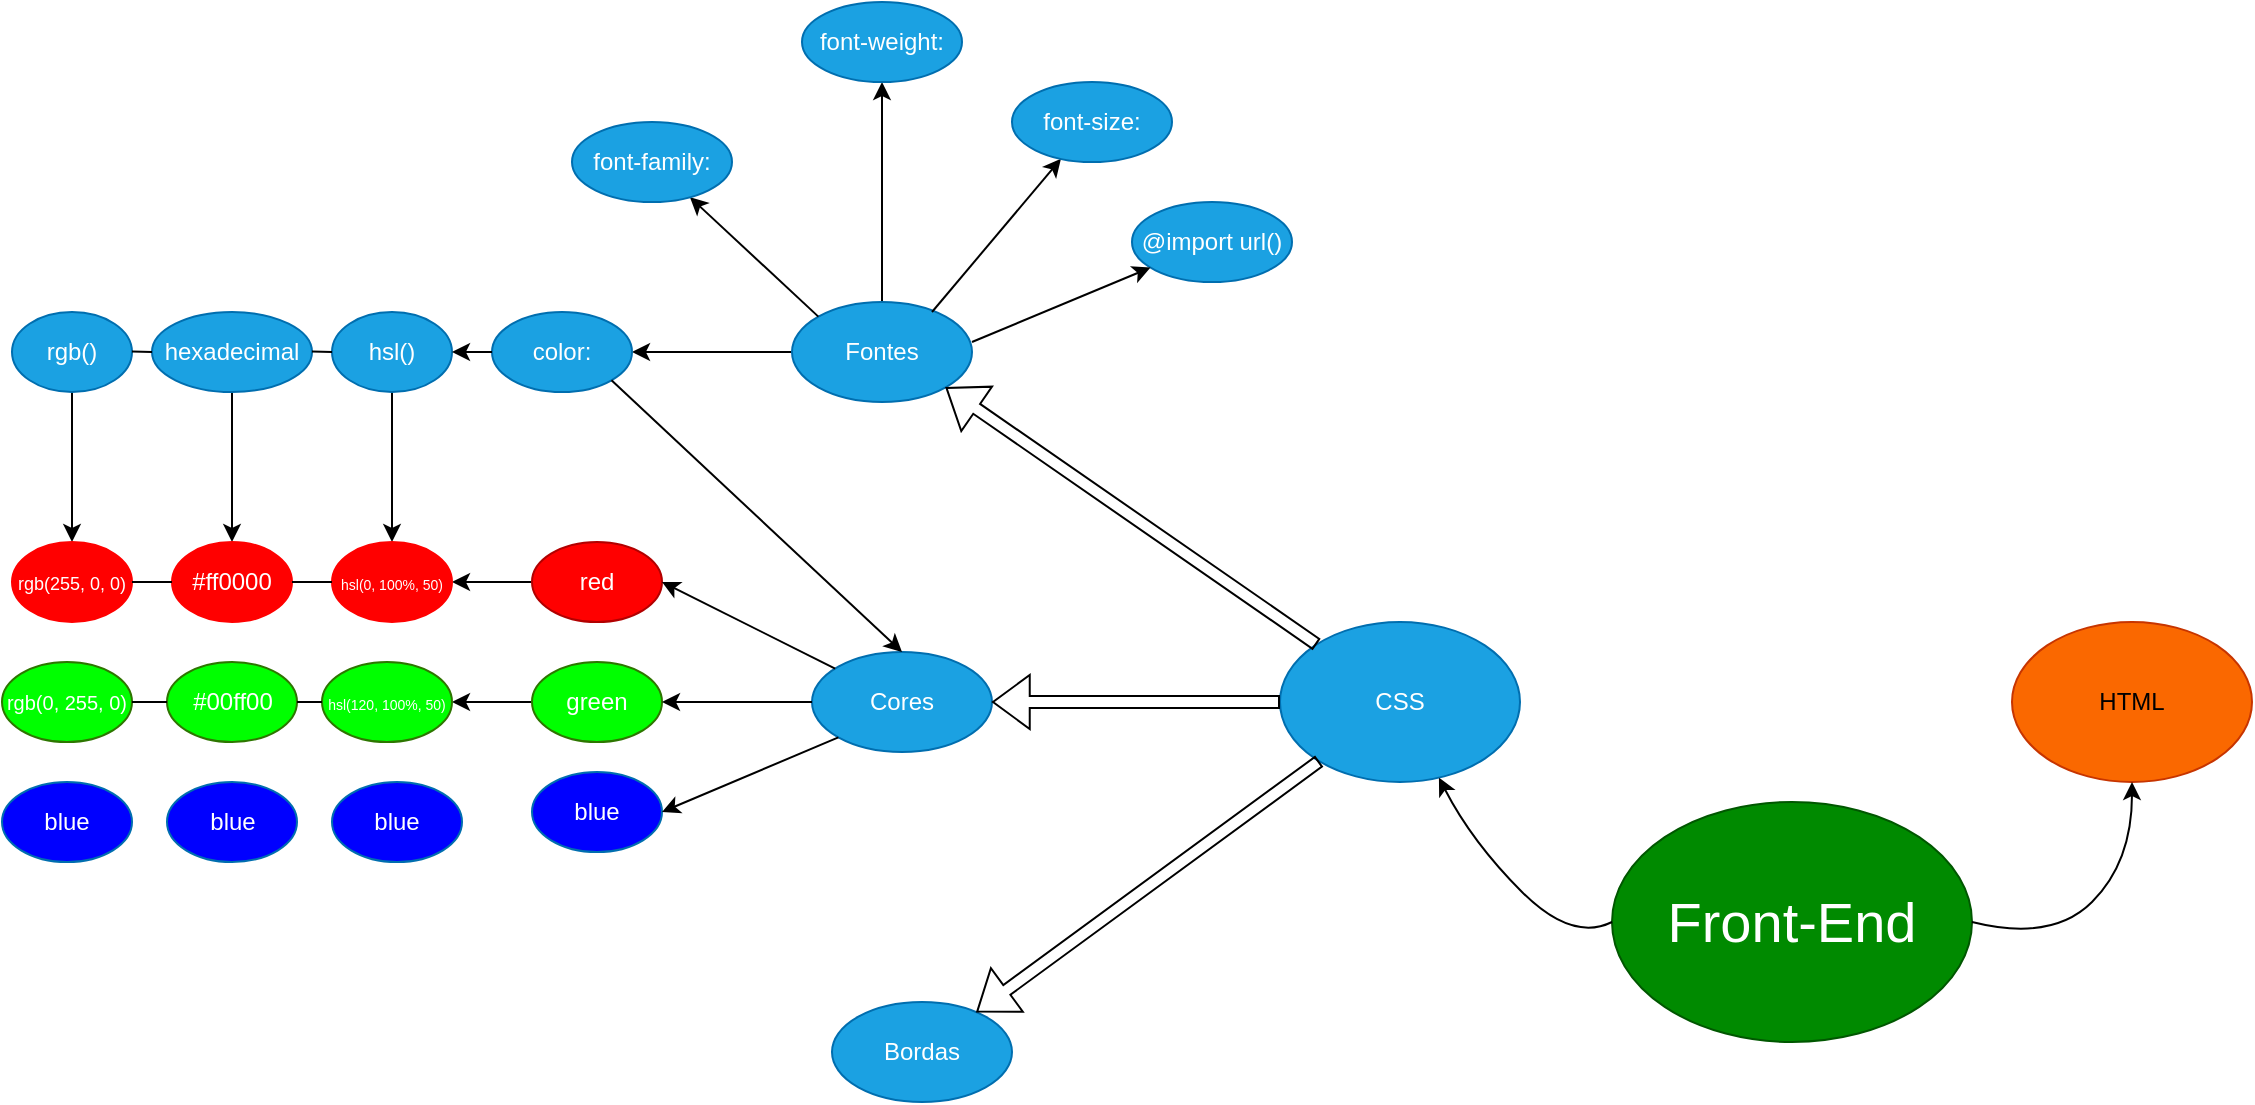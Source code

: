 <mxfile version="20.7.4" type="github">
  <diagram id="JXbd3Xh_fMig0dIp4bEp" name="Página-1">
    <mxGraphModel dx="574" dy="305" grid="1" gridSize="10" guides="1" tooltips="1" connect="1" arrows="1" fold="1" page="1" pageScale="1" pageWidth="1920" pageHeight="1200" math="0" shadow="0">
      <root>
        <mxCell id="0" />
        <mxCell id="1" parent="0" />
        <mxCell id="tiq8Vk0MEegw2YPeXYxS-1" value="CSS" style="ellipse;whiteSpace=wrap;html=1;fillColor=#1ba1e2;fontColor=#ffffff;strokeColor=#006EAF;" vertex="1" parent="1">
          <mxGeometry x="654" y="440" width="120" height="80" as="geometry" />
        </mxCell>
        <mxCell id="tiq8Vk0MEegw2YPeXYxS-2" value="&lt;font style=&quot;font-size: 28px;&quot;&gt;Front-End&lt;/font&gt;" style="ellipse;whiteSpace=wrap;html=1;fillColor=#008a00;fontColor=#ffffff;strokeColor=#005700;" vertex="1" parent="1">
          <mxGeometry x="820" y="530" width="180" height="120" as="geometry" />
        </mxCell>
        <mxCell id="tiq8Vk0MEegw2YPeXYxS-3" value="&lt;div style=&quot;font-size: 12px;&quot;&gt;&lt;font style=&quot;font-size: 12px;&quot;&gt;HTML&lt;/font&gt;&lt;/div&gt;" style="ellipse;whiteSpace=wrap;html=1;fontSize=28;fillColor=#fa6800;fontColor=#000000;strokeColor=#C73500;" vertex="1" parent="1">
          <mxGeometry x="1020" y="440" width="120" height="80" as="geometry" />
        </mxCell>
        <mxCell id="tiq8Vk0MEegw2YPeXYxS-5" value="" style="curved=1;endArrow=classic;html=1;rounded=0;fontSize=12;exitX=0;exitY=0.5;exitDx=0;exitDy=0;" edge="1" parent="1" source="tiq8Vk0MEegw2YPeXYxS-2" target="tiq8Vk0MEegw2YPeXYxS-1">
          <mxGeometry width="50" height="50" relative="1" as="geometry">
            <mxPoint x="750" y="600" as="sourcePoint" />
            <mxPoint x="800" y="550" as="targetPoint" />
            <Array as="points">
              <mxPoint x="800" y="600" />
              <mxPoint x="750" y="550" />
            </Array>
          </mxGeometry>
        </mxCell>
        <mxCell id="tiq8Vk0MEegw2YPeXYxS-7" value="" style="curved=1;endArrow=classic;html=1;rounded=0;fontSize=12;entryX=0.5;entryY=1;entryDx=0;entryDy=0;exitX=1;exitY=0.5;exitDx=0;exitDy=0;" edge="1" parent="1" source="tiq8Vk0MEegw2YPeXYxS-2" target="tiq8Vk0MEegw2YPeXYxS-3">
          <mxGeometry width="50" height="50" relative="1" as="geometry">
            <mxPoint x="1040" y="600" as="sourcePoint" />
            <mxPoint x="1090" y="550" as="targetPoint" />
            <Array as="points">
              <mxPoint x="1040" y="600" />
              <mxPoint x="1080" y="560" />
            </Array>
          </mxGeometry>
        </mxCell>
        <mxCell id="tiq8Vk0MEegw2YPeXYxS-10" value="Cores" style="ellipse;whiteSpace=wrap;html=1;fillColor=#1ba1e2;fontColor=#ffffff;strokeColor=#006EAF;" vertex="1" parent="1">
          <mxGeometry x="420" y="455" width="90" height="50" as="geometry" />
        </mxCell>
        <mxCell id="tiq8Vk0MEegw2YPeXYxS-19" value="" style="edgeStyle=orthogonalEdgeStyle;rounded=0;orthogonalLoop=1;jettySize=auto;html=1;fontSize=12;exitX=0.5;exitY=0;exitDx=0;exitDy=0;" edge="1" parent="1" source="tiq8Vk0MEegw2YPeXYxS-12" target="tiq8Vk0MEegw2YPeXYxS-16">
          <mxGeometry x="0.303" y="-10" relative="1" as="geometry">
            <Array as="points">
              <mxPoint x="455" y="220" />
              <mxPoint x="455" y="220" />
            </Array>
            <mxPoint as="offset" />
          </mxGeometry>
        </mxCell>
        <mxCell id="tiq8Vk0MEegw2YPeXYxS-21" style="edgeStyle=orthogonalEdgeStyle;rounded=0;orthogonalLoop=1;jettySize=auto;html=1;fontSize=12;" edge="1" parent="1" source="tiq8Vk0MEegw2YPeXYxS-12" target="tiq8Vk0MEegw2YPeXYxS-20">
          <mxGeometry relative="1" as="geometry" />
        </mxCell>
        <mxCell id="tiq8Vk0MEegw2YPeXYxS-12" value="Fontes" style="ellipse;whiteSpace=wrap;html=1;fillColor=#1ba1e2;fontColor=#ffffff;strokeColor=#006EAF;" vertex="1" parent="1">
          <mxGeometry x="410" y="280" width="90" height="50" as="geometry" />
        </mxCell>
        <mxCell id="tiq8Vk0MEegw2YPeXYxS-14" value="Bordas" style="ellipse;whiteSpace=wrap;html=1;fillColor=#1ba1e2;fontColor=#ffffff;strokeColor=#006EAF;" vertex="1" parent="1">
          <mxGeometry x="430" y="630" width="90" height="50" as="geometry" />
        </mxCell>
        <mxCell id="tiq8Vk0MEegw2YPeXYxS-16" value="font-weight:" style="ellipse;whiteSpace=wrap;html=1;fillColor=#1ba1e2;fontColor=#ffffff;strokeColor=#006EAF;" vertex="1" parent="1">
          <mxGeometry x="415" y="130" width="80" height="40" as="geometry" />
        </mxCell>
        <mxCell id="tiq8Vk0MEegw2YPeXYxS-20" value="color:" style="ellipse;whiteSpace=wrap;html=1;fillColor=#1ba1e2;fontColor=#ffffff;strokeColor=#006EAF;fontSize=12;" vertex="1" parent="1">
          <mxGeometry x="260" y="285" width="70" height="40" as="geometry" />
        </mxCell>
        <mxCell id="tiq8Vk0MEegw2YPeXYxS-29" value="" style="endArrow=classic;html=1;rounded=0;fontSize=12;exitX=0;exitY=0;exitDx=0;exitDy=0;" edge="1" parent="1" source="tiq8Vk0MEegw2YPeXYxS-12" target="tiq8Vk0MEegw2YPeXYxS-31">
          <mxGeometry width="50" height="50" relative="1" as="geometry">
            <mxPoint x="370" y="280" as="sourcePoint" />
            <mxPoint x="340" y="210" as="targetPoint" />
          </mxGeometry>
        </mxCell>
        <mxCell id="tiq8Vk0MEegw2YPeXYxS-31" value="font-family:" style="ellipse;whiteSpace=wrap;html=1;fillColor=#1ba1e2;fontColor=#ffffff;strokeColor=#006EAF;" vertex="1" parent="1">
          <mxGeometry x="300" y="190" width="80" height="40" as="geometry" />
        </mxCell>
        <mxCell id="tiq8Vk0MEegw2YPeXYxS-32" value="" style="endArrow=classic;html=1;rounded=0;fontSize=12;entryX=0.5;entryY=0;entryDx=0;entryDy=0;exitX=1;exitY=1;exitDx=0;exitDy=0;" edge="1" parent="1" source="tiq8Vk0MEegw2YPeXYxS-20" target="tiq8Vk0MEegw2YPeXYxS-10">
          <mxGeometry width="50" height="50" relative="1" as="geometry">
            <mxPoint x="340" y="420" as="sourcePoint" />
            <mxPoint x="390" y="370" as="targetPoint" />
          </mxGeometry>
        </mxCell>
        <mxCell id="tiq8Vk0MEegw2YPeXYxS-33" value="" style="endArrow=classic;html=1;rounded=0;fontSize=12;" edge="1" parent="1" target="tiq8Vk0MEegw2YPeXYxS-34">
          <mxGeometry width="50" height="50" relative="1" as="geometry">
            <mxPoint x="480" y="285" as="sourcePoint" />
            <mxPoint x="550" y="200" as="targetPoint" />
          </mxGeometry>
        </mxCell>
        <mxCell id="tiq8Vk0MEegw2YPeXYxS-34" value="font-size:" style="ellipse;whiteSpace=wrap;html=1;fillColor=#1ba1e2;fontColor=#ffffff;strokeColor=#006EAF;" vertex="1" parent="1">
          <mxGeometry x="520" y="170" width="80" height="40" as="geometry" />
        </mxCell>
        <mxCell id="tiq8Vk0MEegw2YPeXYxS-35" value="" style="shape=flexArrow;endArrow=classic;html=1;rounded=0;fontSize=12;width=6;endSize=5.79;entryX=1;entryY=1;entryDx=0;entryDy=0;" edge="1" parent="1" source="tiq8Vk0MEegw2YPeXYxS-1" target="tiq8Vk0MEegw2YPeXYxS-12">
          <mxGeometry width="50" height="50" relative="1" as="geometry">
            <mxPoint x="680" y="440" as="sourcePoint" />
            <mxPoint x="550" y="370" as="targetPoint" />
          </mxGeometry>
        </mxCell>
        <mxCell id="tiq8Vk0MEegw2YPeXYxS-36" value="" style="shape=flexArrow;endArrow=classic;html=1;rounded=0;fontSize=12;width=6;endSize=5.79;entryX=1;entryY=0.5;entryDx=0;entryDy=0;" edge="1" parent="1" source="tiq8Vk0MEegw2YPeXYxS-1" target="tiq8Vk0MEegw2YPeXYxS-10">
          <mxGeometry width="50" height="50" relative="1" as="geometry">
            <mxPoint x="685.54" y="608.521" as="sourcePoint" />
            <mxPoint x="500.0" y="479.998" as="targetPoint" />
          </mxGeometry>
        </mxCell>
        <mxCell id="tiq8Vk0MEegw2YPeXYxS-38" value="" style="shape=flexArrow;endArrow=classic;html=1;rounded=0;fontSize=12;width=6;endSize=5.79;" edge="1" parent="1" source="tiq8Vk0MEegw2YPeXYxS-1" target="tiq8Vk0MEegw2YPeXYxS-14">
          <mxGeometry width="50" height="50" relative="1" as="geometry">
            <mxPoint x="664" y="650" as="sourcePoint" />
            <mxPoint x="520" y="650" as="targetPoint" />
          </mxGeometry>
        </mxCell>
        <mxCell id="tiq8Vk0MEegw2YPeXYxS-39" value="@import url()" style="ellipse;whiteSpace=wrap;html=1;fillColor=#1ba1e2;fontColor=#ffffff;strokeColor=#006EAF;" vertex="1" parent="1">
          <mxGeometry x="580" y="230" width="80" height="40" as="geometry" />
        </mxCell>
        <mxCell id="tiq8Vk0MEegw2YPeXYxS-40" value="" style="endArrow=classic;html=1;rounded=0;fontSize=12;" edge="1" parent="1" target="tiq8Vk0MEegw2YPeXYxS-39">
          <mxGeometry width="50" height="50" relative="1" as="geometry">
            <mxPoint x="500" y="300" as="sourcePoint" />
            <mxPoint x="550" y="250" as="targetPoint" />
          </mxGeometry>
        </mxCell>
        <mxCell id="tiq8Vk0MEegw2YPeXYxS-41" value="blue" style="ellipse;whiteSpace=wrap;html=1;fillColor=#0000ff;fontColor=#ffffff;strokeColor=#006EAF;" vertex="1" parent="1">
          <mxGeometry x="280" y="515" width="65" height="40" as="geometry" />
        </mxCell>
        <mxCell id="tiq8Vk0MEegw2YPeXYxS-62" value="" style="edgeStyle=none;rounded=0;orthogonalLoop=1;jettySize=auto;html=1;fontSize=9;entryX=1;entryY=0.5;entryDx=0;entryDy=0;" edge="1" parent="1" source="tiq8Vk0MEegw2YPeXYxS-43" target="tiq8Vk0MEegw2YPeXYxS-56">
          <mxGeometry relative="1" as="geometry" />
        </mxCell>
        <mxCell id="tiq8Vk0MEegw2YPeXYxS-43" value="red" style="ellipse;whiteSpace=wrap;html=1;fillColor=#FF0000;fontColor=#ffffff;strokeColor=#B20000;" vertex="1" parent="1">
          <mxGeometry x="280" y="400" width="65" height="40" as="geometry" />
        </mxCell>
        <mxCell id="tiq8Vk0MEegw2YPeXYxS-74" value="" style="edgeStyle=none;rounded=0;orthogonalLoop=1;jettySize=auto;html=1;fontSize=10;entryX=1;entryY=0.5;entryDx=0;entryDy=0;" edge="1" parent="1" source="tiq8Vk0MEegw2YPeXYxS-44" target="tiq8Vk0MEegw2YPeXYxS-71">
          <mxGeometry relative="1" as="geometry" />
        </mxCell>
        <mxCell id="tiq8Vk0MEegw2YPeXYxS-44" value="green" style="ellipse;whiteSpace=wrap;html=1;fillColor=#00ff00;fontColor=#ffffff;strokeColor=#2D7600;" vertex="1" parent="1">
          <mxGeometry x="280" y="460" width="65" height="40" as="geometry" />
        </mxCell>
        <mxCell id="tiq8Vk0MEegw2YPeXYxS-45" value="" style="endArrow=classic;html=1;rounded=0;fontSize=12;entryX=1;entryY=0.5;entryDx=0;entryDy=0;" edge="1" parent="1" source="tiq8Vk0MEegw2YPeXYxS-10" target="tiq8Vk0MEegw2YPeXYxS-44">
          <mxGeometry width="50" height="50" relative="1" as="geometry">
            <mxPoint x="365" y="495" as="sourcePoint" />
            <mxPoint x="415" y="445" as="targetPoint" />
          </mxGeometry>
        </mxCell>
        <mxCell id="tiq8Vk0MEegw2YPeXYxS-46" value="" style="endArrow=classic;html=1;rounded=0;fontSize=12;entryX=1;entryY=0.5;entryDx=0;entryDy=0;" edge="1" parent="1" source="tiq8Vk0MEegw2YPeXYxS-10" target="tiq8Vk0MEegw2YPeXYxS-43">
          <mxGeometry width="50" height="50" relative="1" as="geometry">
            <mxPoint x="330" y="530" as="sourcePoint" />
            <mxPoint x="380" y="480" as="targetPoint" />
          </mxGeometry>
        </mxCell>
        <mxCell id="tiq8Vk0MEegw2YPeXYxS-47" value="" style="endArrow=classic;html=1;rounded=0;fontSize=12;entryX=1;entryY=0.5;entryDx=0;entryDy=0;exitX=0;exitY=1;exitDx=0;exitDy=0;" edge="1" parent="1" source="tiq8Vk0MEegw2YPeXYxS-10" target="tiq8Vk0MEegw2YPeXYxS-41">
          <mxGeometry width="50" height="50" relative="1" as="geometry">
            <mxPoint x="330" y="560" as="sourcePoint" />
            <mxPoint x="380" y="510" as="targetPoint" />
          </mxGeometry>
        </mxCell>
        <mxCell id="tiq8Vk0MEegw2YPeXYxS-61" value="" style="edgeStyle=none;rounded=0;orthogonalLoop=1;jettySize=auto;html=1;fontSize=7;" edge="1" parent="1" source="tiq8Vk0MEegw2YPeXYxS-49" target="tiq8Vk0MEegw2YPeXYxS-60">
          <mxGeometry relative="1" as="geometry" />
        </mxCell>
        <mxCell id="tiq8Vk0MEegw2YPeXYxS-49" value="rgb()" style="ellipse;whiteSpace=wrap;html=1;fillColor=#1ba1e2;fontColor=#ffffff;strokeColor=#006EAF;fontSize=12;" vertex="1" parent="1">
          <mxGeometry x="20" y="285" width="60" height="40" as="geometry" />
        </mxCell>
        <mxCell id="tiq8Vk0MEegw2YPeXYxS-59" value="" style="edgeStyle=none;rounded=0;orthogonalLoop=1;jettySize=auto;html=1;fontSize=7;" edge="1" parent="1" source="tiq8Vk0MEegw2YPeXYxS-50" target="tiq8Vk0MEegw2YPeXYxS-58">
          <mxGeometry relative="1" as="geometry" />
        </mxCell>
        <mxCell id="tiq8Vk0MEegw2YPeXYxS-50" value="hexadecimal" style="ellipse;whiteSpace=wrap;html=1;fillColor=#1ba1e2;fontColor=#ffffff;strokeColor=#006EAF;fontSize=12;" vertex="1" parent="1">
          <mxGeometry x="90" y="285" width="80" height="40" as="geometry" />
        </mxCell>
        <mxCell id="tiq8Vk0MEegw2YPeXYxS-57" value="" style="edgeStyle=none;rounded=0;orthogonalLoop=1;jettySize=auto;html=1;fontSize=12;" edge="1" parent="1" source="tiq8Vk0MEegw2YPeXYxS-51" target="tiq8Vk0MEegw2YPeXYxS-56">
          <mxGeometry relative="1" as="geometry" />
        </mxCell>
        <mxCell id="tiq8Vk0MEegw2YPeXYxS-51" value="hsl()" style="ellipse;whiteSpace=wrap;html=1;fillColor=#1ba1e2;fontColor=#ffffff;strokeColor=#006EAF;fontSize=12;" vertex="1" parent="1">
          <mxGeometry x="180" y="285" width="60" height="40" as="geometry" />
        </mxCell>
        <mxCell id="tiq8Vk0MEegw2YPeXYxS-52" value="" style="endArrow=none;html=1;rounded=0;fontSize=12;" edge="1" parent="1">
          <mxGeometry width="50" height="50" relative="1" as="geometry">
            <mxPoint x="80" y="304.76" as="sourcePoint" />
            <mxPoint x="90" y="305" as="targetPoint" />
          </mxGeometry>
        </mxCell>
        <mxCell id="tiq8Vk0MEegw2YPeXYxS-53" value="" style="endArrow=none;html=1;rounded=0;fontSize=12;" edge="1" parent="1" target="tiq8Vk0MEegw2YPeXYxS-51">
          <mxGeometry width="50" height="50" relative="1" as="geometry">
            <mxPoint x="170" y="304.76" as="sourcePoint" />
            <mxPoint x="180" y="330" as="targetPoint" />
          </mxGeometry>
        </mxCell>
        <mxCell id="tiq8Vk0MEegw2YPeXYxS-54" value="" style="endArrow=classic;html=1;rounded=0;fontSize=12;entryX=1;entryY=0.5;entryDx=0;entryDy=0;" edge="1" parent="1" target="tiq8Vk0MEegw2YPeXYxS-51">
          <mxGeometry width="50" height="50" relative="1" as="geometry">
            <mxPoint x="260" y="305" as="sourcePoint" />
            <mxPoint x="240" y="304.76" as="targetPoint" />
          </mxGeometry>
        </mxCell>
        <mxCell id="tiq8Vk0MEegw2YPeXYxS-56" value="&lt;div align=&quot;left&quot;&gt;&lt;font style=&quot;font-size: 7px;&quot;&gt;hsl(0, 100%, 50)&lt;/font&gt;&lt;br&gt;&lt;/div&gt;" style="ellipse;whiteSpace=wrap;html=1;fillColor=#ff0000;fontColor=#ffffff;strokeColor=#FF0000;fontSize=12;" vertex="1" parent="1">
          <mxGeometry x="180" y="400" width="60" height="40" as="geometry" />
        </mxCell>
        <mxCell id="tiq8Vk0MEegw2YPeXYxS-58" value="&lt;div&gt;#ff0000&lt;/div&gt;" style="ellipse;whiteSpace=wrap;html=1;fillColor=#FF0000;fontColor=#ffffff;strokeColor=#FF0000;fontSize=12;" vertex="1" parent="1">
          <mxGeometry x="100" y="400" width="60" height="40" as="geometry" />
        </mxCell>
        <mxCell id="tiq8Vk0MEegw2YPeXYxS-60" value="&lt;font style=&quot;font-size: 9px;&quot;&gt;rgb(255, 0, 0)&lt;/font&gt;" style="ellipse;whiteSpace=wrap;html=1;fillColor=#FF0000;fontColor=#ffffff;strokeColor=#FF0000;fontSize=12;" vertex="1" parent="1">
          <mxGeometry x="20" y="400" width="60" height="40" as="geometry" />
        </mxCell>
        <mxCell id="tiq8Vk0MEegw2YPeXYxS-67" value="" style="endArrow=none;html=1;rounded=0;fontSize=9;entryX=0;entryY=0.5;entryDx=0;entryDy=0;exitX=1;exitY=0.5;exitDx=0;exitDy=0;" edge="1" parent="1" source="tiq8Vk0MEegw2YPeXYxS-58" target="tiq8Vk0MEegw2YPeXYxS-56">
          <mxGeometry width="50" height="50" relative="1" as="geometry">
            <mxPoint x="140" y="500" as="sourcePoint" />
            <mxPoint x="190" y="450" as="targetPoint" />
          </mxGeometry>
        </mxCell>
        <mxCell id="tiq8Vk0MEegw2YPeXYxS-68" value="" style="endArrow=none;html=1;rounded=0;fontSize=9;exitX=1;exitY=0.5;exitDx=0;exitDy=0;entryX=0;entryY=0.5;entryDx=0;entryDy=0;" edge="1" parent="1" source="tiq8Vk0MEegw2YPeXYxS-60" target="tiq8Vk0MEegw2YPeXYxS-58">
          <mxGeometry width="50" height="50" relative="1" as="geometry">
            <mxPoint x="60" y="505" as="sourcePoint" />
            <mxPoint x="110" y="455" as="targetPoint" />
          </mxGeometry>
        </mxCell>
        <mxCell id="tiq8Vk0MEegw2YPeXYxS-71" value="&lt;font style=&quot;font-size: 7px;&quot;&gt;hsl(120, 100%, 50)&lt;/font&gt;" style="ellipse;whiteSpace=wrap;html=1;fillColor=#00ff00;fontColor=#ffffff;strokeColor=#2D7600;" vertex="1" parent="1">
          <mxGeometry x="175" y="460" width="65" height="40" as="geometry" />
        </mxCell>
        <mxCell id="tiq8Vk0MEegw2YPeXYxS-72" value="#00ff00" style="ellipse;whiteSpace=wrap;html=1;fillColor=#00ff00;fontColor=#ffffff;strokeColor=#2D7600;" vertex="1" parent="1">
          <mxGeometry x="97.5" y="460" width="65" height="40" as="geometry" />
        </mxCell>
        <mxCell id="tiq8Vk0MEegw2YPeXYxS-73" value="&lt;font style=&quot;font-size: 10px;&quot;&gt;rgb(0, 255, 0)&lt;/font&gt;" style="ellipse;whiteSpace=wrap;html=1;fillColor=#00ff00;fontColor=#ffffff;strokeColor=#2D7600;" vertex="1" parent="1">
          <mxGeometry x="15" y="460" width="65" height="40" as="geometry" />
        </mxCell>
        <mxCell id="tiq8Vk0MEegw2YPeXYxS-75" value="" style="endArrow=none;html=1;rounded=0;fontSize=9;exitX=1;exitY=0.5;exitDx=0;exitDy=0;entryX=0;entryY=0.5;entryDx=0;entryDy=0;" edge="1" parent="1" source="tiq8Vk0MEegw2YPeXYxS-73" target="tiq8Vk0MEegw2YPeXYxS-72">
          <mxGeometry width="50" height="50" relative="1" as="geometry">
            <mxPoint x="80.0" y="479.76" as="sourcePoint" />
            <mxPoint x="100" y="480" as="targetPoint" />
          </mxGeometry>
        </mxCell>
        <mxCell id="tiq8Vk0MEegw2YPeXYxS-76" value="" style="endArrow=none;html=1;rounded=0;fontSize=9;exitX=1;exitY=0.5;exitDx=0;exitDy=0;" edge="1" parent="1" source="tiq8Vk0MEegw2YPeXYxS-72" target="tiq8Vk0MEegw2YPeXYxS-71">
          <mxGeometry width="50" height="50" relative="1" as="geometry">
            <mxPoint x="157.5" y="515" as="sourcePoint" />
            <mxPoint x="170" y="515" as="targetPoint" />
          </mxGeometry>
        </mxCell>
        <mxCell id="tiq8Vk0MEegw2YPeXYxS-77" style="edgeStyle=none;rounded=0;orthogonalLoop=1;jettySize=auto;html=1;exitX=0;exitY=0.5;exitDx=0;exitDy=0;fontSize=10;" edge="1" parent="1" source="tiq8Vk0MEegw2YPeXYxS-71" target="tiq8Vk0MEegw2YPeXYxS-71">
          <mxGeometry relative="1" as="geometry" />
        </mxCell>
        <mxCell id="tiq8Vk0MEegw2YPeXYxS-78" value="blue" style="ellipse;whiteSpace=wrap;html=1;fillColor=#0000ff;fontColor=#ffffff;strokeColor=#006EAF;" vertex="1" parent="1">
          <mxGeometry x="180" y="520" width="65" height="40" as="geometry" />
        </mxCell>
        <mxCell id="tiq8Vk0MEegw2YPeXYxS-79" value="blue" style="ellipse;whiteSpace=wrap;html=1;fillColor=#0000ff;fontColor=#ffffff;strokeColor=#006EAF;" vertex="1" parent="1">
          <mxGeometry x="97.5" y="520" width="65" height="40" as="geometry" />
        </mxCell>
        <mxCell id="tiq8Vk0MEegw2YPeXYxS-80" value="blue" style="ellipse;whiteSpace=wrap;html=1;fillColor=#0000ff;fontColor=#ffffff;strokeColor=#006EAF;" vertex="1" parent="1">
          <mxGeometry x="15" y="520" width="65" height="40" as="geometry" />
        </mxCell>
      </root>
    </mxGraphModel>
  </diagram>
</mxfile>
